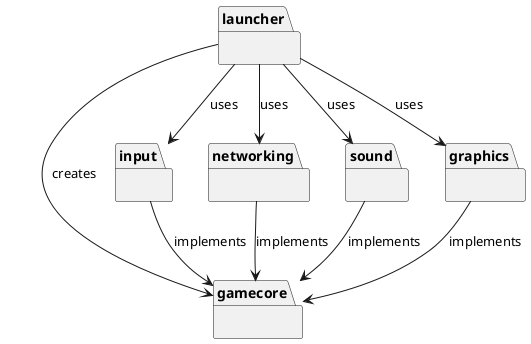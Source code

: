 @startuml

package "launcher" {
    
}

package "gamecore" {
    
}

package "input" {
    
}

package "networking" {
    
}

package "sound" {
    
}

' package "utils" {
    
' }

package "graphics" {
    
}

launcher --> gamecore : creates
launcher --> input : uses
launcher --> networking : uses
launcher --> sound : uses
' launcher --> utils : uses
launcher --> graphics : uses

input --> gamecore : implements
networking --> gamecore : implements
sound --> gamecore : implements
' utils --> gamecore : implements
graphics --> gamecore : implements

@enduml
